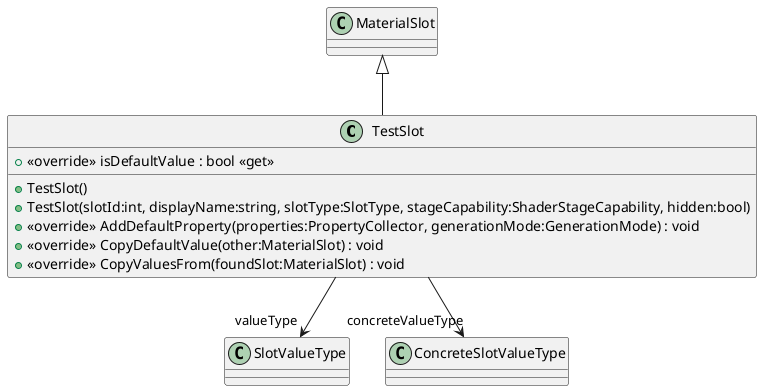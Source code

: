 @startuml
class TestSlot {
    + TestSlot()
    + TestSlot(slotId:int, displayName:string, slotType:SlotType, stageCapability:ShaderStageCapability, hidden:bool)
    + <<override>> isDefaultValue : bool <<get>>
    + <<override>> AddDefaultProperty(properties:PropertyCollector, generationMode:GenerationMode) : void
    + <<override>> CopyDefaultValue(other:MaterialSlot) : void
    + <<override>> CopyValuesFrom(foundSlot:MaterialSlot) : void
}
MaterialSlot <|-- TestSlot
TestSlot --> "valueType" SlotValueType
TestSlot --> "concreteValueType" ConcreteSlotValueType
@enduml
